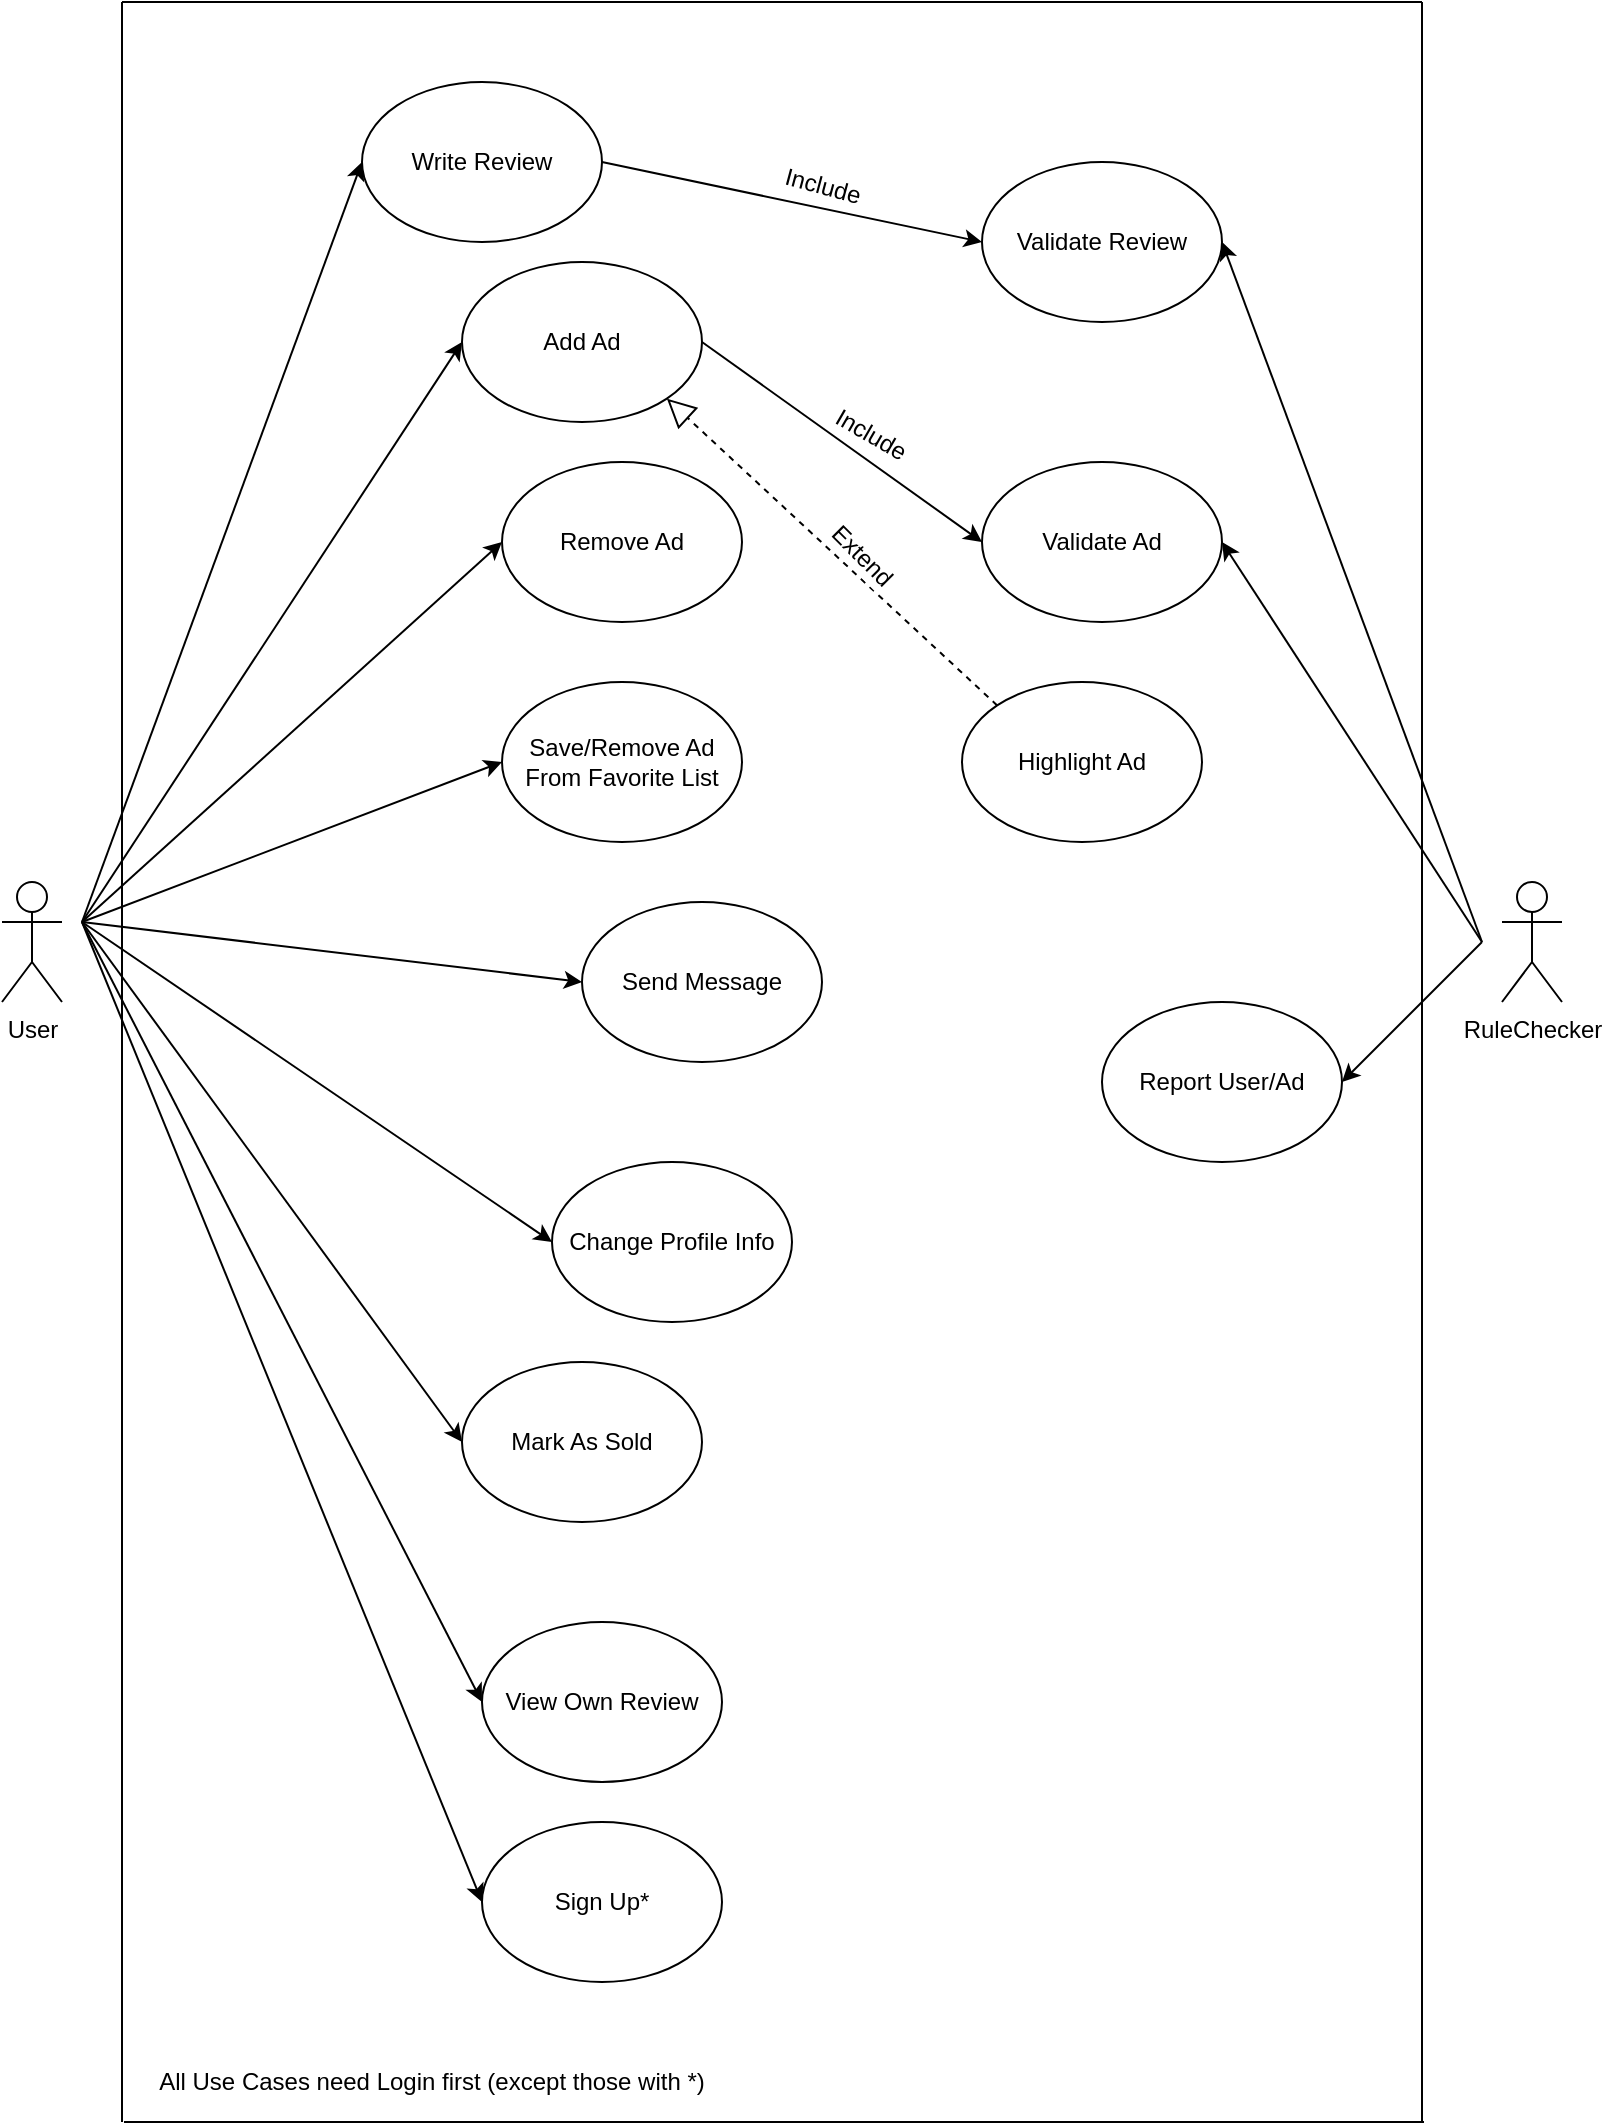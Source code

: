<mxfile version="12.4.2" type="device" pages="1"><diagram id="X8aJo95dGc1MF3mB-wBi" name="Pagina-1"><mxGraphModel dx="852" dy="534" grid="1" gridSize="10" guides="1" tooltips="1" connect="1" arrows="1" fold="1" page="1" pageScale="1" pageWidth="827" pageHeight="1169" math="0" shadow="0"><root><mxCell id="0"/><mxCell id="1" parent="0"/><mxCell id="Vvbo0D6gBcIAdBNo9u5k-7" value="RuleChecker" style="shape=umlActor;verticalLabelPosition=bottom;labelBackgroundColor=#ffffff;verticalAlign=top;html=1;outlineConnect=0;" parent="1" vertex="1"><mxGeometry x="770" y="470" width="30" height="60" as="geometry"/></mxCell><mxCell id="Vvbo0D6gBcIAdBNo9u5k-21" value="" style="endArrow=classic;html=1;entryX=0;entryY=0.5;entryDx=0;entryDy=0;" parent="1" target="Vvbo0D6gBcIAdBNo9u5k-8" edge="1"><mxGeometry width="50" height="50" relative="1" as="geometry"><mxPoint x="60" y="490" as="sourcePoint"/><mxPoint x="350" y="160" as="targetPoint"/></mxGeometry></mxCell><mxCell id="Vvbo0D6gBcIAdBNo9u5k-22" value="" style="endArrow=classic;html=1;entryX=0;entryY=0.5;entryDx=0;entryDy=0;" parent="1" target="Vvbo0D6gBcIAdBNo9u5k-12" edge="1"><mxGeometry width="50" height="50" relative="1" as="geometry"><mxPoint x="60" y="490" as="sourcePoint"/><mxPoint x="80" y="300" as="targetPoint"/></mxGeometry></mxCell><mxCell id="Vvbo0D6gBcIAdBNo9u5k-23" value="" style="endArrow=classic;html=1;entryX=0;entryY=0.5;entryDx=0;entryDy=0;" parent="1" target="Vvbo0D6gBcIAdBNo9u5k-13" edge="1"><mxGeometry width="50" height="50" relative="1" as="geometry"><mxPoint x="60" y="490" as="sourcePoint"/><mxPoint x="90" y="370" as="targetPoint"/></mxGeometry></mxCell><mxCell id="Vvbo0D6gBcIAdBNo9u5k-25" value="" style="endArrow=classic;html=1;entryX=0;entryY=0.5;entryDx=0;entryDy=0;" parent="1" target="Vvbo0D6gBcIAdBNo9u5k-14" edge="1"><mxGeometry width="50" height="50" relative="1" as="geometry"><mxPoint x="60" y="490" as="sourcePoint"/><mxPoint x="100" y="580" as="targetPoint"/></mxGeometry></mxCell><mxCell id="Vvbo0D6gBcIAdBNo9u5k-26" value="" style="endArrow=classic;html=1;entryX=0;entryY=0.5;entryDx=0;entryDy=0;" parent="1" target="Vvbo0D6gBcIAdBNo9u5k-17" edge="1"><mxGeometry width="50" height="50" relative="1" as="geometry"><mxPoint x="60" y="490" as="sourcePoint"/><mxPoint x="90" y="660" as="targetPoint"/></mxGeometry></mxCell><mxCell id="Vvbo0D6gBcIAdBNo9u5k-9" value="Remove Ad" style="ellipse;whiteSpace=wrap;html=1;" parent="1" vertex="1"><mxGeometry x="270" y="260" width="120" height="80" as="geometry"/></mxCell><mxCell id="Vvbo0D6gBcIAdBNo9u5k-10" value="Validate Ad" style="ellipse;whiteSpace=wrap;html=1;" parent="1" vertex="1"><mxGeometry x="510" y="260" width="120" height="80" as="geometry"/></mxCell><mxCell id="Vvbo0D6gBcIAdBNo9u5k-11" value="Write Review" style="ellipse;whiteSpace=wrap;html=1;" parent="1" vertex="1"><mxGeometry x="200" y="70.0" width="120" height="80" as="geometry"/></mxCell><mxCell id="Vvbo0D6gBcIAdBNo9u5k-12" value="Mark As Sold" style="ellipse;whiteSpace=wrap;html=1;" parent="1" vertex="1"><mxGeometry x="250" y="710" width="120" height="80" as="geometry"/></mxCell><mxCell id="Vvbo0D6gBcIAdBNo9u5k-13" value="Send Message" style="ellipse;whiteSpace=wrap;html=1;" parent="1" vertex="1"><mxGeometry x="310" y="480" width="120" height="80" as="geometry"/></mxCell><mxCell id="Vvbo0D6gBcIAdBNo9u5k-14" value="Save/Remove Ad From Favorite List" style="ellipse;whiteSpace=wrap;html=1;" parent="1" vertex="1"><mxGeometry x="270" y="370.0" width="120" height="80" as="geometry"/></mxCell><mxCell id="Vvbo0D6gBcIAdBNo9u5k-16" value="View Own Review" style="ellipse;whiteSpace=wrap;html=1;" parent="1" vertex="1"><mxGeometry x="260" y="840" width="120" height="80" as="geometry"/></mxCell><mxCell id="Vvbo0D6gBcIAdBNo9u5k-17" value="Change Profile Info" style="ellipse;whiteSpace=wrap;html=1;" parent="1" vertex="1"><mxGeometry x="295" y="610" width="120" height="80" as="geometry"/></mxCell><mxCell id="Vvbo0D6gBcIAdBNo9u5k-18" value="Highlight Ad" style="ellipse;whiteSpace=wrap;html=1;" parent="1" vertex="1"><mxGeometry x="500" y="370" width="120" height="80" as="geometry"/></mxCell><mxCell id="Vvbo0D6gBcIAdBNo9u5k-19" value="Validate Review" style="ellipse;whiteSpace=wrap;html=1;" parent="1" vertex="1"><mxGeometry x="510" y="110" width="120" height="80" as="geometry"/></mxCell><mxCell id="Vvbo0D6gBcIAdBNo9u5k-20" value="Report User/Ad" style="ellipse;whiteSpace=wrap;html=1;" parent="1" vertex="1"><mxGeometry x="570" y="530" width="120" height="80" as="geometry"/></mxCell><mxCell id="Vvbo0D6gBcIAdBNo9u5k-24" value="" style="endArrow=classic;html=1;entryX=0;entryY=0.5;entryDx=0;entryDy=0;" parent="1" target="Vvbo0D6gBcIAdBNo9u5k-11" edge="1"><mxGeometry width="50" height="50" relative="1" as="geometry"><mxPoint x="60" y="490" as="sourcePoint"/><mxPoint x="150" y="419.33" as="targetPoint"/></mxGeometry></mxCell><mxCell id="Vvbo0D6gBcIAdBNo9u5k-8" value="Add Ad" style="ellipse;whiteSpace=wrap;html=1;" parent="1" vertex="1"><mxGeometry x="250" y="160" width="120" height="80" as="geometry"/></mxCell><mxCell id="Vvbo0D6gBcIAdBNo9u5k-29" value="" style="endArrow=classic;html=1;entryX=0;entryY=0.5;entryDx=0;entryDy=0;" parent="1" target="Vvbo0D6gBcIAdBNo9u5k-16" edge="1"><mxGeometry width="50" height="50" relative="1" as="geometry"><mxPoint x="60" y="490" as="sourcePoint"/><mxPoint x="100" y="630" as="targetPoint"/></mxGeometry></mxCell><mxCell id="Vvbo0D6gBcIAdBNo9u5k-36" value="User" style="shape=umlActor;verticalLabelPosition=bottom;labelBackgroundColor=#ffffff;verticalAlign=top;html=1;outlineConnect=0;" parent="1" vertex="1"><mxGeometry x="20" y="470" width="30" height="60" as="geometry"/></mxCell><mxCell id="Vvbo0D6gBcIAdBNo9u5k-39" value="All Use Cases need Login first (except those with *)" style="text;html=1;strokeColor=none;fillColor=none;align=center;verticalAlign=middle;whiteSpace=wrap;rounded=0;" parent="1" vertex="1"><mxGeometry x="70" y="1060" width="330" height="20" as="geometry"/></mxCell><mxCell id="Vvbo0D6gBcIAdBNo9u5k-40" value="" style="endArrow=classic;html=1;entryX=0;entryY=0.5;entryDx=0;entryDy=0;" parent="1" target="Vvbo0D6gBcIAdBNo9u5k-9" edge="1"><mxGeometry width="50" height="50" relative="1" as="geometry"><mxPoint x="60" y="490" as="sourcePoint"/><mxPoint x="210" y="380" as="targetPoint"/></mxGeometry></mxCell><mxCell id="Vvbo0D6gBcIAdBNo9u5k-41" value="" style="endArrow=classic;html=1;exitX=1;exitY=0.5;exitDx=0;exitDy=0;entryX=0;entryY=0.5;entryDx=0;entryDy=0;" parent="1" source="Vvbo0D6gBcIAdBNo9u5k-11" target="Vvbo0D6gBcIAdBNo9u5k-19" edge="1"><mxGeometry width="50" height="50" relative="1" as="geometry"><mxPoint x="400" y="180" as="sourcePoint"/><mxPoint x="450" y="130" as="targetPoint"/></mxGeometry></mxCell><mxCell id="Vvbo0D6gBcIAdBNo9u5k-42" value="Include" style="text;html=1;align=center;verticalAlign=middle;resizable=0;points=[];;labelBackgroundColor=#ffffff;rotation=15;" parent="Vvbo0D6gBcIAdBNo9u5k-41" vertex="1" connectable="0"><mxGeometry x="0.165" y="1" relative="1" as="geometry"><mxPoint x="-1.11" y="-10.37" as="offset"/></mxGeometry></mxCell><mxCell id="Vvbo0D6gBcIAdBNo9u5k-43" value="" style="endArrow=classic;html=1;exitX=1;exitY=0.5;exitDx=0;exitDy=0;entryX=0;entryY=0.5;entryDx=0;entryDy=0;" parent="1" source="Vvbo0D6gBcIAdBNo9u5k-8" target="Vvbo0D6gBcIAdBNo9u5k-10" edge="1"><mxGeometry width="50" height="50" relative="1" as="geometry"><mxPoint x="390" y="270" as="sourcePoint"/><mxPoint x="440" y="220" as="targetPoint"/></mxGeometry></mxCell><mxCell id="Vvbo0D6gBcIAdBNo9u5k-44" value="Include" style="text;html=1;align=center;verticalAlign=middle;resizable=0;points=[];;labelBackgroundColor=#ffffff;rotation=30;" parent="Vvbo0D6gBcIAdBNo9u5k-43" vertex="1" connectable="0"><mxGeometry x="0.16" y="4" relative="1" as="geometry"><mxPoint y="-8.87" as="offset"/></mxGeometry></mxCell><mxCell id="Vvbo0D6gBcIAdBNo9u5k-45" value="" style="endArrow=block;dashed=1;endFill=0;endSize=12;html=1;exitX=0;exitY=0;exitDx=0;exitDy=0;entryX=1;entryY=1;entryDx=0;entryDy=0;" parent="1" source="Vvbo0D6gBcIAdBNo9u5k-18" target="Vvbo0D6gBcIAdBNo9u5k-8" edge="1"><mxGeometry width="160" relative="1" as="geometry"><mxPoint x="400" y="350" as="sourcePoint"/><mxPoint x="560" y="350" as="targetPoint"/></mxGeometry></mxCell><mxCell id="Vvbo0D6gBcIAdBNo9u5k-46" value="Extend" style="text;html=1;align=center;verticalAlign=middle;resizable=0;points=[];;labelBackgroundColor=#ffffff;rotation=45;" parent="Vvbo0D6gBcIAdBNo9u5k-45" vertex="1" connectable="0"><mxGeometry x="-0.131" y="-1" relative="1" as="geometry"><mxPoint x="3.79" y="-8.05" as="offset"/></mxGeometry></mxCell><mxCell id="Vvbo0D6gBcIAdBNo9u5k-47" value="" style="endArrow=classic;html=1;entryX=1;entryY=0.5;entryDx=0;entryDy=0;" parent="1" target="Vvbo0D6gBcIAdBNo9u5k-10" edge="1"><mxGeometry width="50" height="50" relative="1" as="geometry"><mxPoint x="760" y="500" as="sourcePoint"/><mxPoint x="740" y="320" as="targetPoint"/></mxGeometry></mxCell><mxCell id="Vvbo0D6gBcIAdBNo9u5k-48" value="" style="endArrow=classic;html=1;entryX=1;entryY=0.5;entryDx=0;entryDy=0;" parent="1" target="Vvbo0D6gBcIAdBNo9u5k-20" edge="1"><mxGeometry width="50" height="50" relative="1" as="geometry"><mxPoint x="760" y="500" as="sourcePoint"/><mxPoint x="780" y="420" as="targetPoint"/></mxGeometry></mxCell><mxCell id="Vvbo0D6gBcIAdBNo9u5k-49" value="" style="endArrow=classic;html=1;entryX=1;entryY=0.5;entryDx=0;entryDy=0;" parent="1" target="Vvbo0D6gBcIAdBNo9u5k-19" edge="1"><mxGeometry width="50" height="50" relative="1" as="geometry"><mxPoint x="760" y="500" as="sourcePoint"/><mxPoint x="720" y="410" as="targetPoint"/></mxGeometry></mxCell><mxCell id="Vvbo0D6gBcIAdBNo9u5k-50" value="" style="endArrow=none;html=1;" parent="1" edge="1"><mxGeometry width="50" height="50" relative="1" as="geometry"><mxPoint x="80" y="1090" as="sourcePoint"/><mxPoint x="80" y="30" as="targetPoint"/></mxGeometry></mxCell><mxCell id="Vvbo0D6gBcIAdBNo9u5k-51" value="" style="endArrow=none;html=1;" parent="1" edge="1"><mxGeometry width="50" height="50" relative="1" as="geometry"><mxPoint x="730" y="1090" as="sourcePoint"/><mxPoint x="730" y="30" as="targetPoint"/></mxGeometry></mxCell><mxCell id="Vvbo0D6gBcIAdBNo9u5k-52" value="" style="endArrow=none;html=1;" parent="1" edge="1"><mxGeometry width="50" height="50" relative="1" as="geometry"><mxPoint x="80" y="30" as="sourcePoint"/><mxPoint x="730" y="30" as="targetPoint"/></mxGeometry></mxCell><mxCell id="Vvbo0D6gBcIAdBNo9u5k-53" value="" style="endArrow=none;html=1;" parent="1" edge="1"><mxGeometry width="50" height="50" relative="1" as="geometry"><mxPoint x="81" y="1090" as="sourcePoint"/><mxPoint x="731" y="1090" as="targetPoint"/></mxGeometry></mxCell><mxCell id="R_oub9igx_iMzjoi3WT5-1" value="Sign Up*" style="ellipse;whiteSpace=wrap;html=1;" parent="1" vertex="1"><mxGeometry x="260" y="940" width="120" height="80" as="geometry"/></mxCell><mxCell id="R_oub9igx_iMzjoi3WT5-2" value="" style="endArrow=classic;html=1;entryX=0;entryY=0.5;entryDx=0;entryDy=0;" parent="1" target="R_oub9igx_iMzjoi3WT5-1" edge="1"><mxGeometry width="50" height="50" relative="1" as="geometry"><mxPoint x="60" y="490" as="sourcePoint"/><mxPoint x="110" y="910" as="targetPoint"/></mxGeometry></mxCell></root></mxGraphModel></diagram></mxfile>
